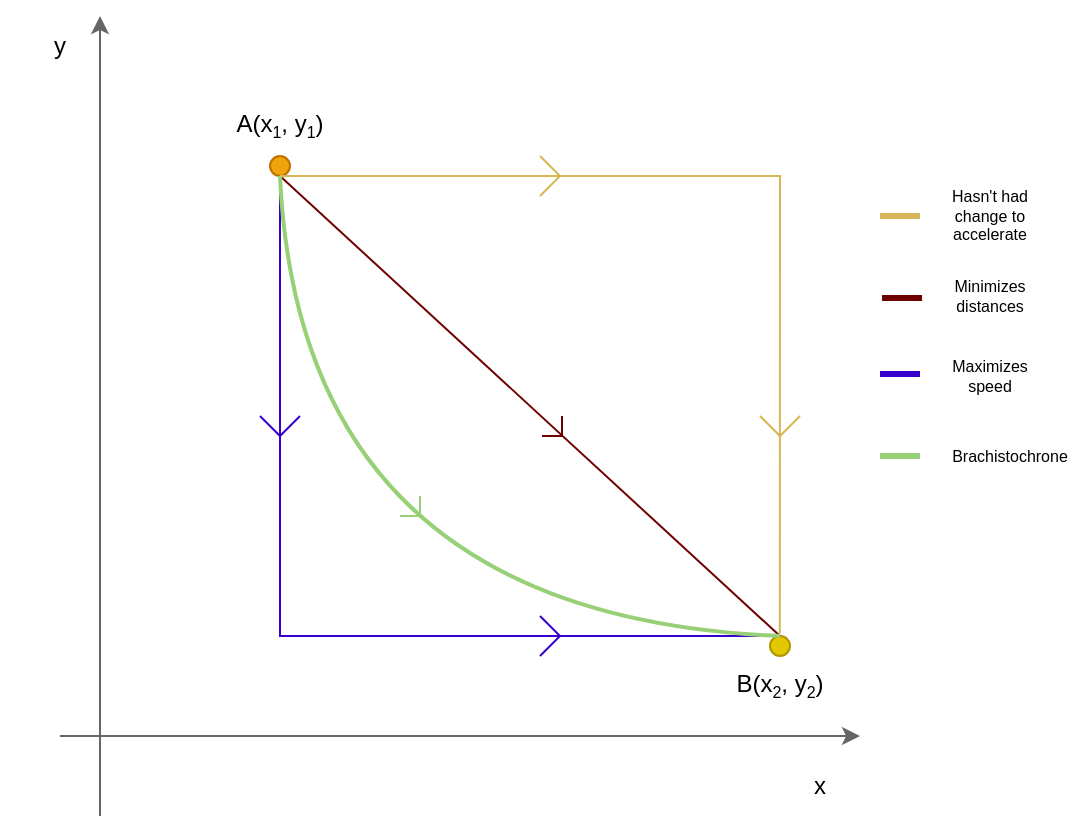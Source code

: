 <mxfile version="18.0.4" type="github">
  <diagram id="QX2g_H7A-oysbLNpwRhZ" name="Page-1">
    <mxGraphModel dx="580" dy="1187" grid="1" gridSize="10" guides="1" tooltips="1" connect="1" arrows="1" fold="1" page="1" pageScale="1" pageWidth="850" pageHeight="1100" math="0" shadow="0">
      <root>
        <mxCell id="0" />
        <mxCell id="1" parent="0" />
        <mxCell id="48glNEHDDhysdigHE6gb-4" value="" style="endArrow=classic;html=1;rounded=0;fillColor=#f5f5f5;strokeColor=#666666;" edge="1" parent="1">
          <mxGeometry width="50" height="50" relative="1" as="geometry">
            <mxPoint x="380" y="680" as="sourcePoint" />
            <mxPoint x="380" y="280" as="targetPoint" />
          </mxGeometry>
        </mxCell>
        <mxCell id="48glNEHDDhysdigHE6gb-5" value="" style="endArrow=classic;html=1;rounded=0;fillColor=#f5f5f5;strokeColor=#666666;" edge="1" parent="1">
          <mxGeometry width="50" height="50" relative="1" as="geometry">
            <mxPoint x="360" y="640" as="sourcePoint" />
            <mxPoint x="760" y="640" as="targetPoint" />
          </mxGeometry>
        </mxCell>
        <mxCell id="48glNEHDDhysdigHE6gb-6" value="x" style="text;html=1;strokeColor=none;fillColor=none;align=center;verticalAlign=middle;whiteSpace=wrap;rounded=0;" vertex="1" parent="1">
          <mxGeometry x="710" y="650" width="60" height="30" as="geometry" />
        </mxCell>
        <mxCell id="48glNEHDDhysdigHE6gb-7" value="y" style="text;html=1;strokeColor=none;fillColor=none;align=center;verticalAlign=middle;whiteSpace=wrap;rounded=0;" vertex="1" parent="1">
          <mxGeometry x="330" y="280" width="60" height="30" as="geometry" />
        </mxCell>
        <mxCell id="48glNEHDDhysdigHE6gb-8" value="A(x&lt;font size=&quot;1&quot;&gt;&lt;sub style=&quot;font-size: 8px;&quot;&gt;1&lt;/sub&gt;&lt;/font&gt;, y&lt;font size=&quot;1&quot;&gt;&lt;sub style=&quot;font-size: 8px;&quot;&gt;1&lt;/sub&gt;&lt;/font&gt;)" style="text;html=1;strokeColor=none;fillColor=none;align=center;verticalAlign=middle;whiteSpace=wrap;rounded=0;" vertex="1" parent="1">
          <mxGeometry x="440" y="320" width="60" height="30" as="geometry" />
        </mxCell>
        <mxCell id="48glNEHDDhysdigHE6gb-9" value="B(x&lt;font size=&quot;1&quot;&gt;&lt;sub style=&quot;font-size: 8px;&quot;&gt;2&lt;/sub&gt;&lt;/font&gt;, y&lt;font size=&quot;1&quot;&gt;&lt;sub style=&quot;font-size: 8px;&quot;&gt;2&lt;/sub&gt;&lt;/font&gt;)" style="text;html=1;strokeColor=none;fillColor=none;align=center;verticalAlign=middle;whiteSpace=wrap;rounded=0;" vertex="1" parent="1">
          <mxGeometry x="690" y="600" width="60" height="30" as="geometry" />
        </mxCell>
        <mxCell id="48glNEHDDhysdigHE6gb-14" style="edgeStyle=orthogonalEdgeStyle;rounded=0;orthogonalLoop=1;jettySize=auto;html=1;fontSize=8;endArrow=none;endFill=0;fillColor=#6a00ff;strokeColor=#3700CC;exitX=0.5;exitY=1;exitDx=0;exitDy=0;entryX=0.5;entryY=0;entryDx=0;entryDy=0;" edge="1" parent="1" source="48glNEHDDhysdigHE6gb-10" target="48glNEHDDhysdigHE6gb-11">
          <mxGeometry relative="1" as="geometry">
            <mxPoint x="474" y="590" as="targetPoint" />
            <mxPoint x="474" y="380" as="sourcePoint" />
            <Array as="points">
              <mxPoint x="470" y="590" />
            </Array>
          </mxGeometry>
        </mxCell>
        <mxCell id="48glNEHDDhysdigHE6gb-10" value="" style="ellipse;whiteSpace=wrap;html=1;fontSize=8;fillColor=#f0a30a;strokeColor=#BD7000;fontColor=#000000;" vertex="1" parent="1">
          <mxGeometry x="465" y="350" width="10" height="10" as="geometry" />
        </mxCell>
        <mxCell id="48glNEHDDhysdigHE6gb-11" value="" style="ellipse;whiteSpace=wrap;html=1;fontSize=8;fillColor=#e3c800;strokeColor=#B09500;fontColor=#000000;" vertex="1" parent="1">
          <mxGeometry x="715" y="590" width="10" height="10" as="geometry" />
        </mxCell>
        <mxCell id="48glNEHDDhysdigHE6gb-12" value="" style="endArrow=none;html=1;rounded=0;fontSize=8;entryX=0.5;entryY=0;entryDx=0;entryDy=0;exitX=0.5;exitY=1;exitDx=0;exitDy=0;fillColor=#a20025;strokeColor=#6F0000;" edge="1" parent="1" source="48glNEHDDhysdigHE6gb-10" target="48glNEHDDhysdigHE6gb-11">
          <mxGeometry width="50" height="50" relative="1" as="geometry">
            <mxPoint x="470" y="430" as="sourcePoint" />
            <mxPoint x="520" y="380" as="targetPoint" />
          </mxGeometry>
        </mxCell>
        <mxCell id="48glNEHDDhysdigHE6gb-17" value="" style="endArrow=none;html=1;rounded=0;fontSize=8;fillColor=#fff2cc;strokeColor=#d6b656;entryX=0.491;entryY=-0.109;entryDx=0;entryDy=0;entryPerimeter=0;" edge="1" parent="1" target="48glNEHDDhysdigHE6gb-11">
          <mxGeometry width="50" height="50" relative="1" as="geometry">
            <mxPoint x="470" y="360" as="sourcePoint" />
            <mxPoint x="710" y="590" as="targetPoint" />
            <Array as="points">
              <mxPoint x="720" y="360" />
            </Array>
          </mxGeometry>
        </mxCell>
        <mxCell id="48glNEHDDhysdigHE6gb-20" value="Maximizes speed" style="text;html=1;strokeColor=none;fillColor=none;align=center;verticalAlign=middle;whiteSpace=wrap;rounded=0;fontSize=8;fontColor=#000000;" vertex="1" parent="1">
          <mxGeometry x="800" y="440" width="50" height="40" as="geometry" />
        </mxCell>
        <mxCell id="48glNEHDDhysdigHE6gb-22" value="" style="endArrow=none;html=1;rounded=0;fontSize=8;fontColor=#A680B8;fillColor=#6a00ff;strokeColor=#3700CC;" edge="1" parent="1">
          <mxGeometry width="50" height="50" relative="1" as="geometry">
            <mxPoint x="460" y="480" as="sourcePoint" />
            <mxPoint x="480" y="480" as="targetPoint" />
            <Array as="points">
              <mxPoint x="470" y="490" />
            </Array>
          </mxGeometry>
        </mxCell>
        <mxCell id="48glNEHDDhysdigHE6gb-23" value="" style="endArrow=none;html=1;rounded=0;fontSize=8;fontColor=#A680B8;fillColor=#fff2cc;strokeColor=#d6b656;" edge="1" parent="1">
          <mxGeometry width="50" height="50" relative="1" as="geometry">
            <mxPoint x="710" y="480" as="sourcePoint" />
            <mxPoint x="730" y="480" as="targetPoint" />
            <Array as="points">
              <mxPoint x="720" y="490" />
            </Array>
          </mxGeometry>
        </mxCell>
        <mxCell id="48glNEHDDhysdigHE6gb-26" value="" style="endArrow=none;html=1;rounded=0;fontSize=8;fontColor=#A680B8;fillColor=#a20025;strokeColor=#6F0000;" edge="1" parent="1">
          <mxGeometry width="50" height="50" relative="1" as="geometry">
            <mxPoint x="601" y="490" as="sourcePoint" />
            <mxPoint x="611" y="480" as="targetPoint" />
            <Array as="points">
              <mxPoint x="611" y="490" />
            </Array>
          </mxGeometry>
        </mxCell>
        <mxCell id="48glNEHDDhysdigHE6gb-27" value="" style="endArrow=none;html=1;rounded=0;fontSize=8;fontColor=#A680B8;fillColor=#fff2cc;strokeColor=#d6b656;" edge="1" parent="1">
          <mxGeometry width="50" height="50" relative="1" as="geometry">
            <mxPoint x="600" y="370" as="sourcePoint" />
            <mxPoint x="600" y="350" as="targetPoint" />
            <Array as="points">
              <mxPoint x="610" y="360" />
            </Array>
          </mxGeometry>
        </mxCell>
        <mxCell id="48glNEHDDhysdigHE6gb-28" value="" style="endArrow=none;html=1;rounded=0;fontSize=8;fontColor=#A680B8;fillColor=#6a00ff;strokeColor=#3700CC;" edge="1" parent="1">
          <mxGeometry width="50" height="50" relative="1" as="geometry">
            <mxPoint x="600" y="600" as="sourcePoint" />
            <mxPoint x="600" y="580.0" as="targetPoint" />
            <Array as="points">
              <mxPoint x="610" y="590" />
            </Array>
          </mxGeometry>
        </mxCell>
        <mxCell id="48glNEHDDhysdigHE6gb-32" value="" style="curved=1;endArrow=none;html=1;rounded=0;fontSize=8;fontColor=#000000;exitX=0.5;exitY=1;exitDx=0;exitDy=0;endFill=0;strokeWidth=2;fillColor=#60a917;strokeColor=#97D077;" edge="1" parent="1" source="48glNEHDDhysdigHE6gb-10">
          <mxGeometry width="50" height="50" relative="1" as="geometry">
            <mxPoint x="570" y="410" as="sourcePoint" />
            <mxPoint x="720" y="590" as="targetPoint" />
            <Array as="points">
              <mxPoint x="480" y="580" />
            </Array>
          </mxGeometry>
        </mxCell>
        <mxCell id="48glNEHDDhysdigHE6gb-34" value="Minimizes distances" style="text;html=1;strokeColor=none;fillColor=none;align=center;verticalAlign=middle;whiteSpace=wrap;rounded=0;fontSize=8;fontColor=#000000;" vertex="1" parent="1">
          <mxGeometry x="800" y="400" width="50" height="40" as="geometry" />
        </mxCell>
        <mxCell id="48glNEHDDhysdigHE6gb-35" value="Hasn&#39;t had change to accelerate" style="text;html=1;strokeColor=none;fillColor=none;align=center;verticalAlign=middle;whiteSpace=wrap;rounded=0;fontSize=8;fontColor=#000000;" vertex="1" parent="1">
          <mxGeometry x="800" y="360" width="50" height="40" as="geometry" />
        </mxCell>
        <mxCell id="48glNEHDDhysdigHE6gb-37" value="" style="endArrow=none;html=1;rounded=0;fontSize=8;fontColor=#7EA6E0;strokeWidth=3;fillColor=#fff2cc;strokeColor=#d6b656;" edge="1" parent="1">
          <mxGeometry width="50" height="50" relative="1" as="geometry">
            <mxPoint x="770" y="380" as="sourcePoint" />
            <mxPoint x="790" y="380" as="targetPoint" />
          </mxGeometry>
        </mxCell>
        <mxCell id="48glNEHDDhysdigHE6gb-38" value="" style="endArrow=none;html=1;rounded=0;fontSize=8;fontColor=#7EA6E0;strokeWidth=3;fillColor=#a20025;strokeColor=#6F0000;" edge="1" parent="1">
          <mxGeometry width="50" height="50" relative="1" as="geometry">
            <mxPoint x="771" y="421" as="sourcePoint" />
            <mxPoint x="791" y="421" as="targetPoint" />
          </mxGeometry>
        </mxCell>
        <mxCell id="48glNEHDDhysdigHE6gb-39" value="" style="endArrow=none;html=1;rounded=0;fontSize=8;fontColor=#7EA6E0;strokeWidth=3;fillColor=#6a00ff;strokeColor=#3700CC;" edge="1" parent="1">
          <mxGeometry width="50" height="50" relative="1" as="geometry">
            <mxPoint x="770" y="459" as="sourcePoint" />
            <mxPoint x="790" y="459" as="targetPoint" />
          </mxGeometry>
        </mxCell>
        <mxCell id="48glNEHDDhysdigHE6gb-40" value="Brachistochrone" style="text;html=1;strokeColor=none;fillColor=none;align=center;verticalAlign=middle;whiteSpace=wrap;rounded=0;fontSize=8;fontColor=#000000;" vertex="1" parent="1">
          <mxGeometry x="800" y="480" width="70" height="40" as="geometry" />
        </mxCell>
        <mxCell id="48glNEHDDhysdigHE6gb-41" value="" style="endArrow=none;html=1;rounded=0;fontSize=8;fontColor=#7EA6E0;strokeWidth=3;fillColor=#60a917;strokeColor=#97D077;" edge="1" parent="1">
          <mxGeometry width="50" height="50" relative="1" as="geometry">
            <mxPoint x="770" y="500" as="sourcePoint" />
            <mxPoint x="790" y="500" as="targetPoint" />
          </mxGeometry>
        </mxCell>
        <mxCell id="48glNEHDDhysdigHE6gb-42" value="" style="endArrow=none;html=1;rounded=0;fontSize=8;fontColor=#A680B8;fillColor=#a20025;strokeColor=#97D077;" edge="1" parent="1">
          <mxGeometry width="50" height="50" relative="1" as="geometry">
            <mxPoint x="530.0" y="530" as="sourcePoint" />
            <mxPoint x="540.0" y="520" as="targetPoint" />
            <Array as="points">
              <mxPoint x="540" y="530" />
            </Array>
          </mxGeometry>
        </mxCell>
      </root>
    </mxGraphModel>
  </diagram>
</mxfile>
